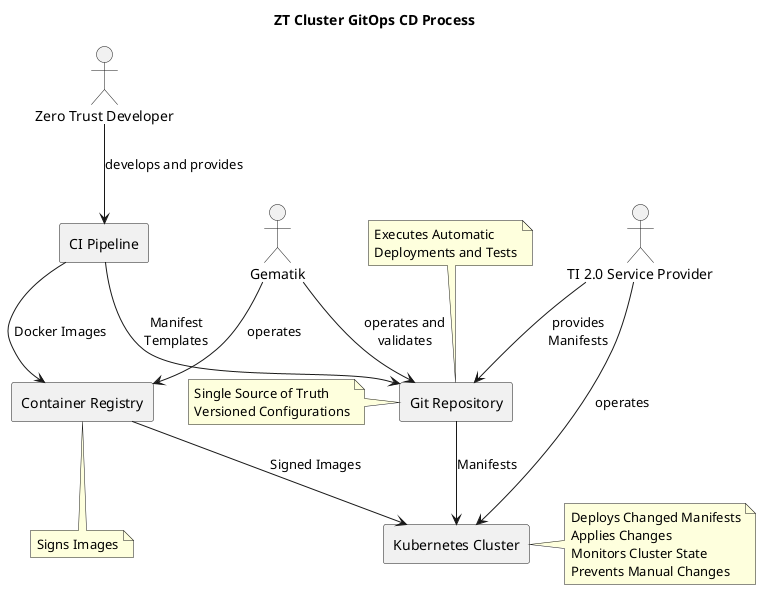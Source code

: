 @startuml "ZT-Cluster-GitOps-CD-Process"
title ZT Cluster GitOps CD Process

actor "Zero Trust Developer" as ZT
actor "Gematik" as GEM
actor "TI 2.0 Service Provider" as TSP

rectangle "Git Repository" as GIT
rectangle "Container Registry" as REG
rectangle "CI Pipeline" as CI
rectangle "Kubernetes Cluster" as K8S

ZT --> CI: develops and provides
GEM --> REG: operates
TSP --> GIT: provides\nManifests
GEM --> GIT: operates and\nvalidates
TSP --> K8S: operates

CI --> GIT: Manifest\nTemplates
CI --> REG : Docker Images
GIT --> K8S : Manifests
REG --> K8S : Signed Images

note right of K8S: Deploys Changed Manifests\nApplies Changes\nMonitors Cluster State\nPrevents Manual Changes
note left of GIT: Single Source of Truth\nVersioned Configurations
note bottom of REG: Signs Images
note top of GIT: Executes Automatic\nDeployments and Tests

@enduml
